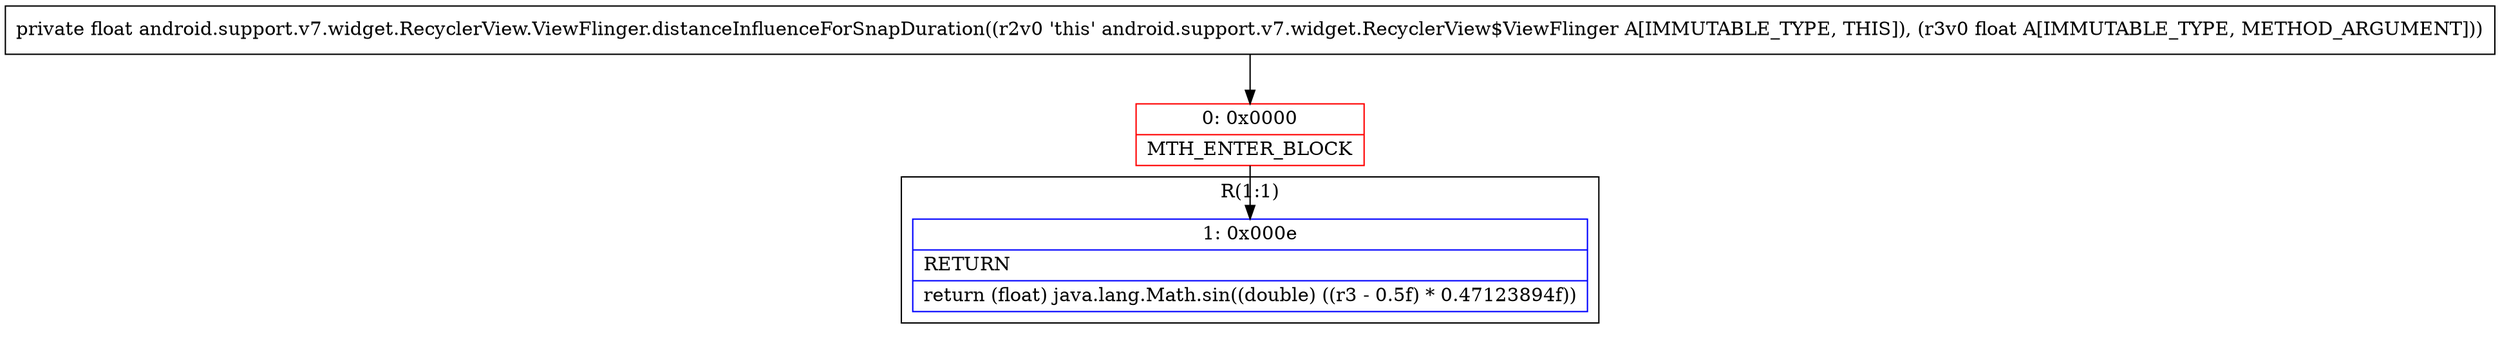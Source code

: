 digraph "CFG forandroid.support.v7.widget.RecyclerView.ViewFlinger.distanceInfluenceForSnapDuration(F)F" {
subgraph cluster_Region_1274776476 {
label = "R(1:1)";
node [shape=record,color=blue];
Node_1 [shape=record,label="{1\:\ 0x000e|RETURN\l|return (float) java.lang.Math.sin((double) ((r3 \- 0.5f) * 0.47123894f))\l}"];
}
Node_0 [shape=record,color=red,label="{0\:\ 0x0000|MTH_ENTER_BLOCK\l}"];
MethodNode[shape=record,label="{private float android.support.v7.widget.RecyclerView.ViewFlinger.distanceInfluenceForSnapDuration((r2v0 'this' android.support.v7.widget.RecyclerView$ViewFlinger A[IMMUTABLE_TYPE, THIS]), (r3v0 float A[IMMUTABLE_TYPE, METHOD_ARGUMENT])) }"];
MethodNode -> Node_0;
Node_0 -> Node_1;
}

